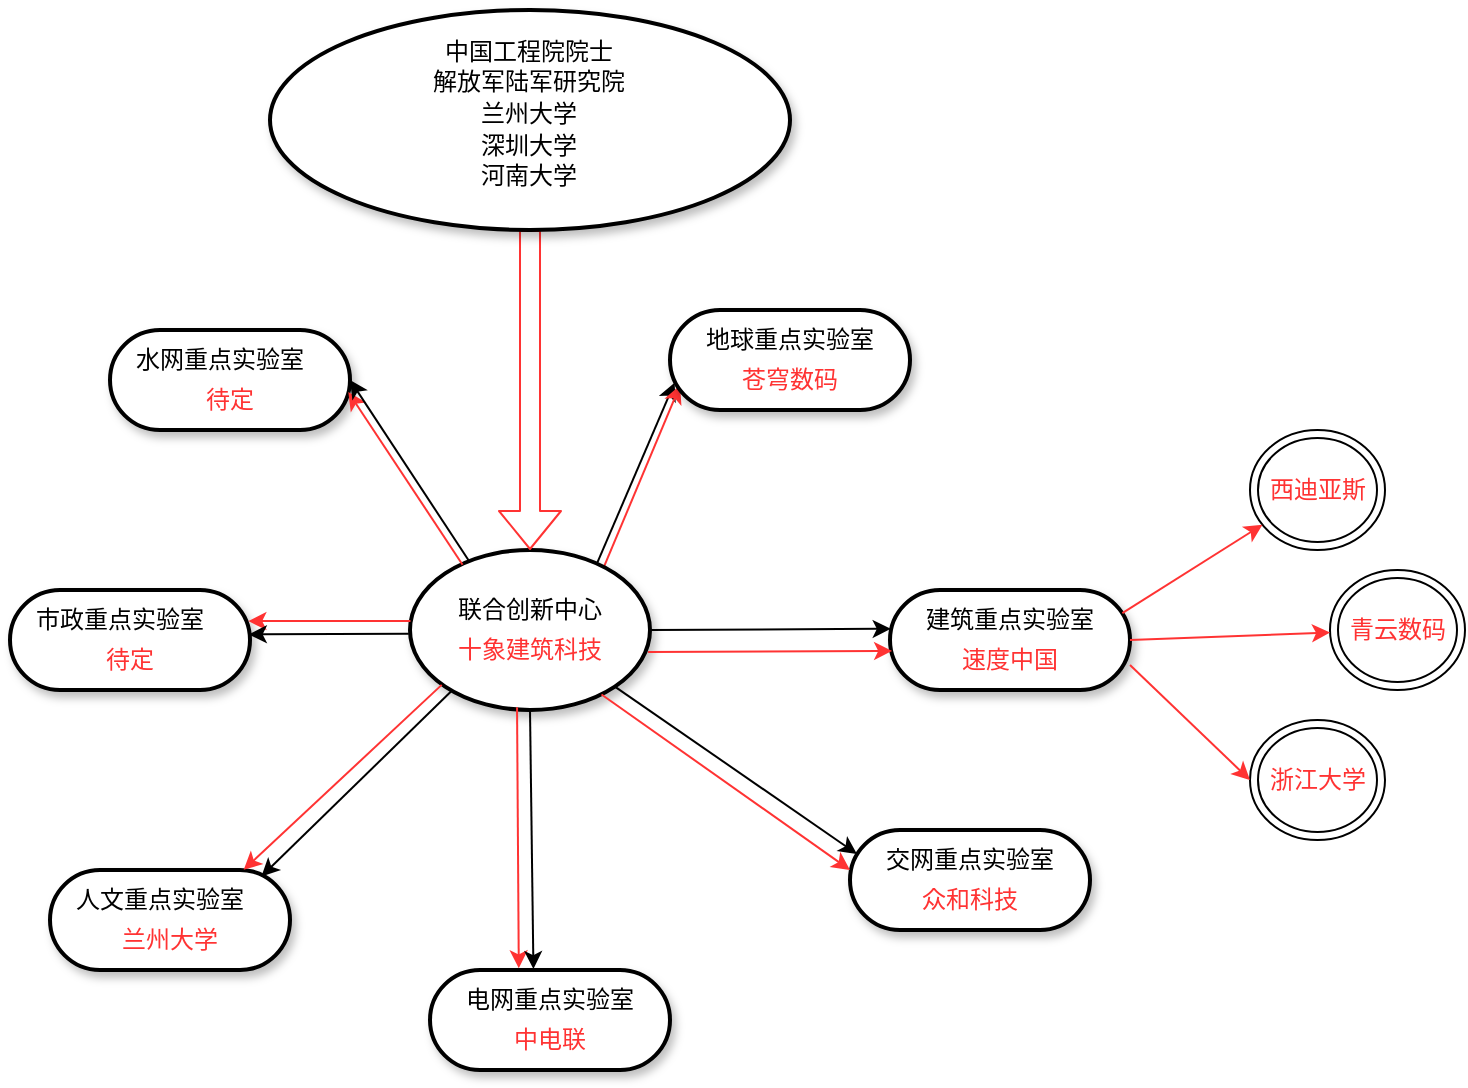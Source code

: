 <mxfile version="13.8.2" type="github">
  <diagram name="Page-1" id="ad52d381-51e7-2e0d-a935-2d0ddd2fd229">
    <mxGraphModel dx="813" dy="453" grid="1" gridSize="10" guides="1" tooltips="1" connect="1" arrows="1" fold="1" page="1" pageScale="1" pageWidth="1100" pageHeight="850" background="#ffffff" math="0" shadow="0">
      <root>
        <mxCell id="0" />
        <mxCell id="1" parent="0" />
        <mxCell id="MTes7KhfShOdjZcSvgRo-4" value="" style="endArrow=classic;html=1;exitX=0.781;exitY=0.078;exitDx=0;exitDy=0;exitPerimeter=0;rounded=0;entryX=0.019;entryY=0.727;entryDx=0;entryDy=0;entryPerimeter=0;" edge="1" parent="1" source="2c924340bb9dbf6c-2" target="MTes7KhfShOdjZcSvgRo-6">
          <mxGeometry width="50" height="50" relative="1" as="geometry">
            <mxPoint x="570" y="335" as="sourcePoint" />
            <mxPoint x="620" y="285" as="targetPoint" />
          </mxGeometry>
        </mxCell>
        <mxCell id="MTes7KhfShOdjZcSvgRo-5" value="" style="endArrow=classic;html=1;rounded=0;fillColor=#e51400;strokeColor=#FF3333;entryX=0.042;entryY=0.753;entryDx=0;entryDy=0;entryPerimeter=0;exitX=0.808;exitY=0.106;exitDx=0;exitDy=0;exitPerimeter=0;" edge="1" parent="1" source="2c924340bb9dbf6c-2" target="MTes7KhfShOdjZcSvgRo-6">
          <mxGeometry width="50" height="50" relative="1" as="geometry">
            <mxPoint x="576" y="350" as="sourcePoint" />
            <mxPoint x="630" y="291.4" as="targetPoint" />
          </mxGeometry>
        </mxCell>
        <mxCell id="MTes7KhfShOdjZcSvgRo-9" value="" style="group" vertex="1" connectable="0" parent="1">
          <mxGeometry x="610" y="220" width="120" height="50" as="geometry" />
        </mxCell>
        <mxCell id="MTes7KhfShOdjZcSvgRo-6" value="" style="whiteSpace=wrap;html=1;rounded=1;shadow=1;comic=0;labelBackgroundColor=none;strokeWidth=2;fontFamily=Verdana;fontSize=12;align=center;arcSize=50;" vertex="1" parent="MTes7KhfShOdjZcSvgRo-9">
          <mxGeometry width="120" height="50" as="geometry" />
        </mxCell>
        <mxCell id="MTes7KhfShOdjZcSvgRo-7" value="地球重点实验室" style="text;html=1;strokeColor=none;fillColor=none;align=center;verticalAlign=middle;whiteSpace=wrap;rounded=0;" vertex="1" parent="MTes7KhfShOdjZcSvgRo-9">
          <mxGeometry x="15" y="5" width="90" height="20" as="geometry" />
        </mxCell>
        <mxCell id="MTes7KhfShOdjZcSvgRo-8" value="&lt;font color=&quot;#ff3333&quot;&gt;苍穹数码&lt;/font&gt;" style="text;html=1;strokeColor=none;fillColor=none;align=center;verticalAlign=middle;whiteSpace=wrap;rounded=0;" vertex="1" parent="MTes7KhfShOdjZcSvgRo-9">
          <mxGeometry x="20" y="25" width="80" height="20" as="geometry" />
        </mxCell>
        <mxCell id="MTes7KhfShOdjZcSvgRo-10" value="" style="group" vertex="1" connectable="0" parent="1">
          <mxGeometry x="480" y="340" width="120" height="80" as="geometry" />
        </mxCell>
        <mxCell id="2c924340bb9dbf6c-2" value="" style="ellipse;whiteSpace=wrap;html=1;rounded=1;shadow=1;comic=0;labelBackgroundColor=none;strokeWidth=2;fontFamily=Verdana;fontSize=12;align=center;" parent="MTes7KhfShOdjZcSvgRo-10" vertex="1">
          <mxGeometry width="120" height="80" as="geometry" />
        </mxCell>
        <mxCell id="MTes7KhfShOdjZcSvgRo-1" value="联合创新中心" style="text;html=1;strokeColor=none;fillColor=none;align=center;verticalAlign=middle;whiteSpace=wrap;rounded=0;" vertex="1" parent="MTes7KhfShOdjZcSvgRo-10">
          <mxGeometry x="20" y="20" width="80" height="20" as="geometry" />
        </mxCell>
        <mxCell id="MTes7KhfShOdjZcSvgRo-2" value="&lt;font color=&quot;#ff3333&quot;&gt;十象建筑科技&lt;/font&gt;" style="text;html=1;strokeColor=none;fillColor=none;align=center;verticalAlign=middle;whiteSpace=wrap;rounded=0;" vertex="1" parent="MTes7KhfShOdjZcSvgRo-10">
          <mxGeometry x="20" y="40" width="80" height="20" as="geometry" />
        </mxCell>
        <mxCell id="MTes7KhfShOdjZcSvgRo-11" value="" style="group" vertex="1" connectable="0" parent="1">
          <mxGeometry x="720" y="360" width="120" height="50" as="geometry" />
        </mxCell>
        <mxCell id="MTes7KhfShOdjZcSvgRo-12" value="" style="whiteSpace=wrap;html=1;rounded=1;shadow=1;comic=0;labelBackgroundColor=none;strokeWidth=2;fontFamily=Verdana;fontSize=12;align=center;arcSize=50;" vertex="1" parent="MTes7KhfShOdjZcSvgRo-11">
          <mxGeometry width="120" height="50" as="geometry" />
        </mxCell>
        <mxCell id="MTes7KhfShOdjZcSvgRo-13" value="建筑重点实验室" style="text;html=1;strokeColor=none;fillColor=none;align=center;verticalAlign=middle;whiteSpace=wrap;rounded=0;" vertex="1" parent="MTes7KhfShOdjZcSvgRo-11">
          <mxGeometry x="15" y="5" width="90" height="20" as="geometry" />
        </mxCell>
        <mxCell id="MTes7KhfShOdjZcSvgRo-14" value="&lt;font color=&quot;#ff3333&quot;&gt;速度中国&lt;/font&gt;" style="text;html=1;strokeColor=none;fillColor=none;align=center;verticalAlign=middle;whiteSpace=wrap;rounded=0;" vertex="1" parent="MTes7KhfShOdjZcSvgRo-11">
          <mxGeometry x="20" y="25" width="80" height="20" as="geometry" />
        </mxCell>
        <mxCell id="MTes7KhfShOdjZcSvgRo-17" value="" style="group" vertex="1" connectable="0" parent="1">
          <mxGeometry x="700" y="480" width="120" height="50" as="geometry" />
        </mxCell>
        <mxCell id="MTes7KhfShOdjZcSvgRo-18" value="" style="whiteSpace=wrap;html=1;rounded=1;shadow=1;comic=0;labelBackgroundColor=none;strokeWidth=2;fontFamily=Verdana;fontSize=12;align=center;arcSize=50;" vertex="1" parent="MTes7KhfShOdjZcSvgRo-17">
          <mxGeometry width="120" height="50" as="geometry" />
        </mxCell>
        <mxCell id="MTes7KhfShOdjZcSvgRo-19" value="交网重点实验室" style="text;html=1;strokeColor=none;fillColor=none;align=center;verticalAlign=middle;whiteSpace=wrap;rounded=0;" vertex="1" parent="MTes7KhfShOdjZcSvgRo-17">
          <mxGeometry x="15" y="5" width="90" height="20" as="geometry" />
        </mxCell>
        <mxCell id="MTes7KhfShOdjZcSvgRo-20" value="&lt;font color=&quot;#ff3333&quot;&gt;众和科技&lt;/font&gt;" style="text;html=1;strokeColor=none;fillColor=none;align=center;verticalAlign=middle;whiteSpace=wrap;rounded=0;" vertex="1" parent="MTes7KhfShOdjZcSvgRo-17">
          <mxGeometry x="20" y="25" width="80" height="20" as="geometry" />
        </mxCell>
        <mxCell id="MTes7KhfShOdjZcSvgRo-21" value="" style="endArrow=classic;html=1;exitX=1;exitY=1;exitDx=0;exitDy=0;rounded=0;entryX=0.029;entryY=0.24;entryDx=0;entryDy=0;entryPerimeter=0;" edge="1" parent="1" source="2c924340bb9dbf6c-2" target="MTes7KhfShOdjZcSvgRo-18">
          <mxGeometry width="50" height="50" relative="1" as="geometry">
            <mxPoint x="550.0" y="450.7" as="sourcePoint" />
            <mxPoint x="674.68" y="440.0" as="targetPoint" />
          </mxGeometry>
        </mxCell>
        <mxCell id="MTes7KhfShOdjZcSvgRo-22" value="" style="endArrow=classic;html=1;rounded=0;fillColor=#e51400;strokeColor=#FF3333;entryX=0;entryY=0.4;entryDx=0;entryDy=0;entryPerimeter=0;exitX=0.798;exitY=0.903;exitDx=0;exitDy=0;exitPerimeter=0;" edge="1" parent="1" source="2c924340bb9dbf6c-2" target="MTes7KhfShOdjZcSvgRo-18">
          <mxGeometry width="50" height="50" relative="1" as="geometry">
            <mxPoint x="520" y="450.89" as="sourcePoint" />
            <mxPoint x="641.44" y="440" as="targetPoint" />
          </mxGeometry>
        </mxCell>
        <mxCell id="MTes7KhfShOdjZcSvgRo-23" value="" style="group" vertex="1" connectable="0" parent="1">
          <mxGeometry x="490" y="550" width="120" height="50" as="geometry" />
        </mxCell>
        <mxCell id="MTes7KhfShOdjZcSvgRo-24" value="" style="whiteSpace=wrap;html=1;rounded=1;shadow=1;comic=0;labelBackgroundColor=none;strokeWidth=2;fontFamily=Verdana;fontSize=12;align=center;arcSize=50;" vertex="1" parent="MTes7KhfShOdjZcSvgRo-23">
          <mxGeometry width="120" height="50" as="geometry" />
        </mxCell>
        <mxCell id="MTes7KhfShOdjZcSvgRo-25" value="电网重点实验室" style="text;html=1;strokeColor=none;fillColor=none;align=center;verticalAlign=middle;whiteSpace=wrap;rounded=0;" vertex="1" parent="MTes7KhfShOdjZcSvgRo-23">
          <mxGeometry x="15" y="5" width="90" height="20" as="geometry" />
        </mxCell>
        <mxCell id="MTes7KhfShOdjZcSvgRo-26" value="&lt;font color=&quot;#ff3333&quot;&gt;中电联&lt;/font&gt;" style="text;html=1;strokeColor=none;fillColor=none;align=center;verticalAlign=middle;whiteSpace=wrap;rounded=0;" vertex="1" parent="MTes7KhfShOdjZcSvgRo-23">
          <mxGeometry x="20" y="25" width="80" height="20" as="geometry" />
        </mxCell>
        <mxCell id="MTes7KhfShOdjZcSvgRo-27" value="" style="endArrow=classic;html=1;strokeColor=#FF3333;entryX=0.37;entryY=-0.017;entryDx=0;entryDy=0;entryPerimeter=0;exitX=0.446;exitY=0.983;exitDx=0;exitDy=0;exitPerimeter=0;" edge="1" parent="1" source="2c924340bb9dbf6c-2" target="MTes7KhfShOdjZcSvgRo-24">
          <mxGeometry width="50" height="50" relative="1" as="geometry">
            <mxPoint x="500" y="490" as="sourcePoint" />
            <mxPoint x="550" y="440" as="targetPoint" />
          </mxGeometry>
        </mxCell>
        <mxCell id="MTes7KhfShOdjZcSvgRo-28" value="" style="endArrow=classic;html=1;exitX=0.5;exitY=1;exitDx=0;exitDy=0;rounded=0;entryX=0.431;entryY=-0.009;entryDx=0;entryDy=0;entryPerimeter=0;" edge="1" parent="1" source="2c924340bb9dbf6c-2" target="MTes7KhfShOdjZcSvgRo-24">
          <mxGeometry width="50" height="50" relative="1" as="geometry">
            <mxPoint x="539.996" y="446.284" as="sourcePoint" />
            <mxPoint x="661.05" y="520" as="targetPoint" />
          </mxGeometry>
        </mxCell>
        <mxCell id="MTes7KhfShOdjZcSvgRo-29" value="" style="group" vertex="1" connectable="0" parent="1">
          <mxGeometry x="300" y="500" width="120" height="50" as="geometry" />
        </mxCell>
        <mxCell id="MTes7KhfShOdjZcSvgRo-30" value="" style="whiteSpace=wrap;html=1;rounded=1;shadow=1;comic=0;labelBackgroundColor=none;strokeWidth=2;fontFamily=Verdana;fontSize=12;align=center;arcSize=50;" vertex="1" parent="MTes7KhfShOdjZcSvgRo-29">
          <mxGeometry width="120" height="50" as="geometry" />
        </mxCell>
        <mxCell id="MTes7KhfShOdjZcSvgRo-31" value="人文重点实验室" style="text;html=1;strokeColor=none;fillColor=none;align=center;verticalAlign=middle;whiteSpace=wrap;rounded=0;" vertex="1" parent="MTes7KhfShOdjZcSvgRo-29">
          <mxGeometry y="5" width="110" height="20" as="geometry" />
        </mxCell>
        <mxCell id="MTes7KhfShOdjZcSvgRo-32" value="&lt;font color=&quot;#ff3333&quot;&gt;兰州大学&lt;/font&gt;" style="text;html=1;strokeColor=none;fillColor=none;align=center;verticalAlign=middle;whiteSpace=wrap;rounded=0;" vertex="1" parent="MTes7KhfShOdjZcSvgRo-29">
          <mxGeometry x="20" y="25" width="80" height="20" as="geometry" />
        </mxCell>
        <mxCell id="MTes7KhfShOdjZcSvgRo-33" value="" style="endArrow=classic;html=1;strokeColor=#FF3333;exitX=0.132;exitY=0.843;exitDx=0;exitDy=0;entryX=0.807;entryY=-0.002;entryDx=0;entryDy=0;entryPerimeter=0;exitPerimeter=0;" edge="1" parent="1" source="2c924340bb9dbf6c-2" target="MTes7KhfShOdjZcSvgRo-30">
          <mxGeometry width="50" height="50" relative="1" as="geometry">
            <mxPoint x="400" y="470" as="sourcePoint" />
            <mxPoint x="450" y="420" as="targetPoint" />
          </mxGeometry>
        </mxCell>
        <mxCell id="MTes7KhfShOdjZcSvgRo-34" value="" style="endArrow=classic;html=1;rounded=0;exitX=0.174;exitY=0.88;exitDx=0;exitDy=0;exitPerimeter=0;entryX=0.881;entryY=0.064;entryDx=0;entryDy=0;entryPerimeter=0;" edge="1" parent="1" source="2c924340bb9dbf6c-2" target="MTes7KhfShOdjZcSvgRo-30">
          <mxGeometry width="50" height="50" relative="1" as="geometry">
            <mxPoint x="480" y="430.22" as="sourcePoint" />
            <mxPoint x="384" y="513" as="targetPoint" />
          </mxGeometry>
        </mxCell>
        <mxCell id="MTes7KhfShOdjZcSvgRo-35" value="" style="group" vertex="1" connectable="0" parent="1">
          <mxGeometry x="280" y="360" width="120" height="50" as="geometry" />
        </mxCell>
        <mxCell id="MTes7KhfShOdjZcSvgRo-36" value="" style="whiteSpace=wrap;html=1;rounded=1;shadow=1;comic=0;labelBackgroundColor=none;strokeWidth=2;fontFamily=Verdana;fontSize=12;align=center;arcSize=50;" vertex="1" parent="MTes7KhfShOdjZcSvgRo-35">
          <mxGeometry width="120" height="50" as="geometry" />
        </mxCell>
        <mxCell id="MTes7KhfShOdjZcSvgRo-37" value="市政重点实验室" style="text;html=1;strokeColor=none;fillColor=none;align=center;verticalAlign=middle;whiteSpace=wrap;rounded=0;" vertex="1" parent="MTes7KhfShOdjZcSvgRo-35">
          <mxGeometry y="5" width="110" height="20" as="geometry" />
        </mxCell>
        <mxCell id="MTes7KhfShOdjZcSvgRo-38" value="&lt;font color=&quot;#ff3333&quot;&gt;待定&lt;/font&gt;" style="text;html=1;strokeColor=none;fillColor=none;align=center;verticalAlign=middle;whiteSpace=wrap;rounded=0;" vertex="1" parent="MTes7KhfShOdjZcSvgRo-35">
          <mxGeometry x="20" y="25" width="80" height="20" as="geometry" />
        </mxCell>
        <mxCell id="MTes7KhfShOdjZcSvgRo-39" value="" style="endArrow=classic;html=1;strokeColor=#FF3333;exitX=0.002;exitY=0.444;exitDx=0;exitDy=0;entryX=0.993;entryY=0.311;entryDx=0;entryDy=0;entryPerimeter=0;exitPerimeter=0;" edge="1" parent="1" source="2c924340bb9dbf6c-2" target="MTes7KhfShOdjZcSvgRo-36">
          <mxGeometry width="50" height="50" relative="1" as="geometry">
            <mxPoint x="449.0" y="240.0" as="sourcePoint" />
            <mxPoint x="330.0" y="342.46" as="targetPoint" />
          </mxGeometry>
        </mxCell>
        <mxCell id="MTes7KhfShOdjZcSvgRo-40" value="" style="endArrow=classic;html=1;rounded=0;exitX=-0.005;exitY=0.524;exitDx=0;exitDy=0;exitPerimeter=0;entryX=0.995;entryY=0.444;entryDx=0;entryDy=0;entryPerimeter=0;" edge="1" parent="1" source="2c924340bb9dbf6c-2" target="MTes7KhfShOdjZcSvgRo-36">
          <mxGeometry width="50" height="50" relative="1" as="geometry">
            <mxPoint x="456.88" y="390" as="sourcePoint" />
            <mxPoint x="340" y="492.6" as="targetPoint" />
          </mxGeometry>
        </mxCell>
        <mxCell id="MTes7KhfShOdjZcSvgRo-41" value="" style="group" vertex="1" connectable="0" parent="1">
          <mxGeometry x="330" y="230" width="120" height="50" as="geometry" />
        </mxCell>
        <mxCell id="MTes7KhfShOdjZcSvgRo-42" value="" style="whiteSpace=wrap;html=1;rounded=1;shadow=1;comic=0;labelBackgroundColor=none;strokeWidth=2;fontFamily=Verdana;fontSize=12;align=center;arcSize=50;" vertex="1" parent="MTes7KhfShOdjZcSvgRo-41">
          <mxGeometry width="120" height="50" as="geometry" />
        </mxCell>
        <mxCell id="MTes7KhfShOdjZcSvgRo-43" value="水网重点实验室" style="text;html=1;strokeColor=none;fillColor=none;align=center;verticalAlign=middle;whiteSpace=wrap;rounded=0;" vertex="1" parent="MTes7KhfShOdjZcSvgRo-41">
          <mxGeometry y="5" width="110" height="20" as="geometry" />
        </mxCell>
        <mxCell id="MTes7KhfShOdjZcSvgRo-44" value="&lt;font color=&quot;#ff3333&quot;&gt;待定&lt;/font&gt;" style="text;html=1;strokeColor=none;fillColor=none;align=center;verticalAlign=middle;whiteSpace=wrap;rounded=0;" vertex="1" parent="MTes7KhfShOdjZcSvgRo-41">
          <mxGeometry x="20" y="25" width="80" height="20" as="geometry" />
        </mxCell>
        <mxCell id="MTes7KhfShOdjZcSvgRo-45" value="" style="endArrow=classic;html=1;strokeColor=#FF3333;entryX=0.993;entryY=0.621;entryDx=0;entryDy=0;exitX=0.219;exitY=0.092;exitDx=0;exitDy=0;exitPerimeter=0;entryPerimeter=0;" edge="1" parent="1" source="2c924340bb9dbf6c-2" target="MTes7KhfShOdjZcSvgRo-42">
          <mxGeometry width="50" height="50" relative="1" as="geometry">
            <mxPoint x="531.08" y="274.71" as="sourcePoint" />
            <mxPoint x="410.0" y="274.74" as="targetPoint" />
          </mxGeometry>
        </mxCell>
        <mxCell id="MTes7KhfShOdjZcSvgRo-46" value="" style="endArrow=classic;html=1;rounded=0;exitX=0.246;exitY=0.069;exitDx=0;exitDy=0;exitPerimeter=0;entryX=1;entryY=0.5;entryDx=0;entryDy=0;" edge="1" parent="1" source="2c924340bb9dbf6c-2" target="MTes7KhfShOdjZcSvgRo-42">
          <mxGeometry width="50" height="50" relative="1" as="geometry">
            <mxPoint x="550.0" y="254.71" as="sourcePoint" />
            <mxPoint x="430.0" y="254.99" as="targetPoint" />
          </mxGeometry>
        </mxCell>
        <mxCell id="MTes7KhfShOdjZcSvgRo-55" value="" style="shape=flexArrow;endArrow=classic;html=1;strokeColor=#FF3333;entryX=0.5;entryY=0;entryDx=0;entryDy=0;exitX=0.5;exitY=1;exitDx=0;exitDy=0;" edge="1" parent="1" source="MTes7KhfShOdjZcSvgRo-48" target="2c924340bb9dbf6c-2">
          <mxGeometry width="50" height="50" relative="1" as="geometry">
            <mxPoint x="510" y="110" as="sourcePoint" />
            <mxPoint x="560" y="60" as="targetPoint" />
          </mxGeometry>
        </mxCell>
        <mxCell id="MTes7KhfShOdjZcSvgRo-56" value="" style="group" vertex="1" connectable="0" parent="1">
          <mxGeometry x="410" y="70" width="260" height="110" as="geometry" />
        </mxCell>
        <mxCell id="MTes7KhfShOdjZcSvgRo-48" value="" style="ellipse;whiteSpace=wrap;html=1;rounded=1;shadow=1;comic=0;labelBackgroundColor=none;strokeWidth=2;fontFamily=Verdana;fontSize=12;align=center;" vertex="1" parent="MTes7KhfShOdjZcSvgRo-56">
          <mxGeometry width="260" height="110" as="geometry" />
        </mxCell>
        <mxCell id="MTes7KhfShOdjZcSvgRo-49" value="中国工程院院士" style="text;html=1;strokeColor=none;fillColor=none;align=center;verticalAlign=middle;whiteSpace=wrap;rounded=0;" vertex="1" parent="MTes7KhfShOdjZcSvgRo-56">
          <mxGeometry x="43.333" y="7" width="173.333" height="27.5" as="geometry" />
        </mxCell>
        <mxCell id="MTes7KhfShOdjZcSvgRo-51" value="解放军陆军研究院" style="text;html=1;strokeColor=none;fillColor=none;align=center;verticalAlign=middle;whiteSpace=wrap;rounded=0;" vertex="1" parent="MTes7KhfShOdjZcSvgRo-56">
          <mxGeometry x="43.003" y="21.75" width="173.333" height="27.5" as="geometry" />
        </mxCell>
        <mxCell id="MTes7KhfShOdjZcSvgRo-52" value="兰州大学" style="text;html=1;strokeColor=none;fillColor=none;align=center;verticalAlign=middle;whiteSpace=wrap;rounded=0;" vertex="1" parent="MTes7KhfShOdjZcSvgRo-56">
          <mxGeometry x="43.003" y="38.5" width="173.333" height="27.5" as="geometry" />
        </mxCell>
        <mxCell id="MTes7KhfShOdjZcSvgRo-53" value="深圳大学" style="text;html=1;strokeColor=none;fillColor=none;align=center;verticalAlign=middle;whiteSpace=wrap;rounded=0;" vertex="1" parent="MTes7KhfShOdjZcSvgRo-56">
          <mxGeometry x="43.003" y="54.25" width="173.333" height="27.5" as="geometry" />
        </mxCell>
        <mxCell id="MTes7KhfShOdjZcSvgRo-54" value="河南大学" style="text;html=1;strokeColor=none;fillColor=none;align=center;verticalAlign=middle;whiteSpace=wrap;rounded=0;" vertex="1" parent="MTes7KhfShOdjZcSvgRo-56">
          <mxGeometry x="43.003" y="69" width="173.333" height="27.5" as="geometry" />
        </mxCell>
        <mxCell id="MTes7KhfShOdjZcSvgRo-58" value="&lt;font color=&quot;#ff3333&quot;&gt;西迪亚斯&lt;/font&gt;" style="ellipse;shape=doubleEllipse;whiteSpace=wrap;html=1;rounded=1;" vertex="1" parent="1">
          <mxGeometry x="900" y="280" width="67.5" height="60" as="geometry" />
        </mxCell>
        <mxCell id="MTes7KhfShOdjZcSvgRo-61" value="" style="endArrow=classic;html=1;exitX=1;exitY=0.5;exitDx=0;exitDy=0;rounded=0;entryX=0.003;entryY=0.388;entryDx=0;entryDy=0;entryPerimeter=0;" edge="1" parent="1" source="2c924340bb9dbf6c-2" target="MTes7KhfShOdjZcSvgRo-12">
          <mxGeometry width="50" height="50" relative="1" as="geometry">
            <mxPoint x="600" y="448.6" as="sourcePoint" />
            <mxPoint x="654.2" y="390" as="targetPoint" />
          </mxGeometry>
        </mxCell>
        <mxCell id="MTes7KhfShOdjZcSvgRo-62" value="" style="endArrow=classic;html=1;rounded=0;fillColor=#e51400;strokeColor=#FF3333;exitX=0.992;exitY=0.638;exitDx=0;exitDy=0;exitPerimeter=0;entryX=0.009;entryY=0.609;entryDx=0;entryDy=0;entryPerimeter=0;" edge="1" parent="1" source="2c924340bb9dbf6c-2" target="MTes7KhfShOdjZcSvgRo-12">
          <mxGeometry width="50" height="50" relative="1" as="geometry">
            <mxPoint x="615" y="448.6" as="sourcePoint" />
            <mxPoint x="669" y="390" as="targetPoint" />
          </mxGeometry>
        </mxCell>
        <mxCell id="MTes7KhfShOdjZcSvgRo-63" value="" style="endArrow=classic;html=1;rounded=0;fillColor=#e51400;strokeColor=#FF3333;exitX=0.968;exitY=0.231;exitDx=0;exitDy=0;exitPerimeter=0;" edge="1" parent="1" source="MTes7KhfShOdjZcSvgRo-12" target="MTes7KhfShOdjZcSvgRo-58">
          <mxGeometry width="50" height="50" relative="1" as="geometry">
            <mxPoint x="870" y="425.59" as="sourcePoint" />
            <mxPoint x="992.04" y="425.0" as="targetPoint" />
          </mxGeometry>
        </mxCell>
        <mxCell id="MTes7KhfShOdjZcSvgRo-64" value="&lt;font color=&quot;#ff3333&quot;&gt;青云数码&lt;/font&gt;" style="ellipse;shape=doubleEllipse;whiteSpace=wrap;html=1;rounded=1;" vertex="1" parent="1">
          <mxGeometry x="940" y="350" width="67.5" height="60" as="geometry" />
        </mxCell>
        <mxCell id="MTes7KhfShOdjZcSvgRo-65" value="" style="endArrow=classic;html=1;rounded=0;fillColor=#e51400;strokeColor=#FF3333;exitX=1;exitY=0.5;exitDx=0;exitDy=0;" edge="1" parent="1" source="MTes7KhfShOdjZcSvgRo-12" target="MTes7KhfShOdjZcSvgRo-64">
          <mxGeometry width="50" height="50" relative="1" as="geometry">
            <mxPoint x="850" y="395" as="sourcePoint" />
            <mxPoint x="923.381" y="363.087" as="targetPoint" />
          </mxGeometry>
        </mxCell>
        <mxCell id="MTes7KhfShOdjZcSvgRo-66" value="&lt;font color=&quot;#ff3333&quot;&gt;浙江大学&lt;/font&gt;" style="ellipse;shape=doubleEllipse;whiteSpace=wrap;html=1;rounded=1;" vertex="1" parent="1">
          <mxGeometry x="900" y="425" width="67.5" height="60" as="geometry" />
        </mxCell>
        <mxCell id="MTes7KhfShOdjZcSvgRo-67" value="" style="endArrow=classic;html=1;rounded=0;fillColor=#e51400;strokeColor=#FF3333;exitX=1;exitY=0.75;exitDx=0;exitDy=0;entryX=0;entryY=0.5;entryDx=0;entryDy=0;" edge="1" parent="1" source="MTes7KhfShOdjZcSvgRo-12" target="MTes7KhfShOdjZcSvgRo-66">
          <mxGeometry width="50" height="50" relative="1" as="geometry">
            <mxPoint x="840" y="408" as="sourcePoint" />
            <mxPoint x="911.144" y="425.254" as="targetPoint" />
          </mxGeometry>
        </mxCell>
      </root>
    </mxGraphModel>
  </diagram>
</mxfile>
